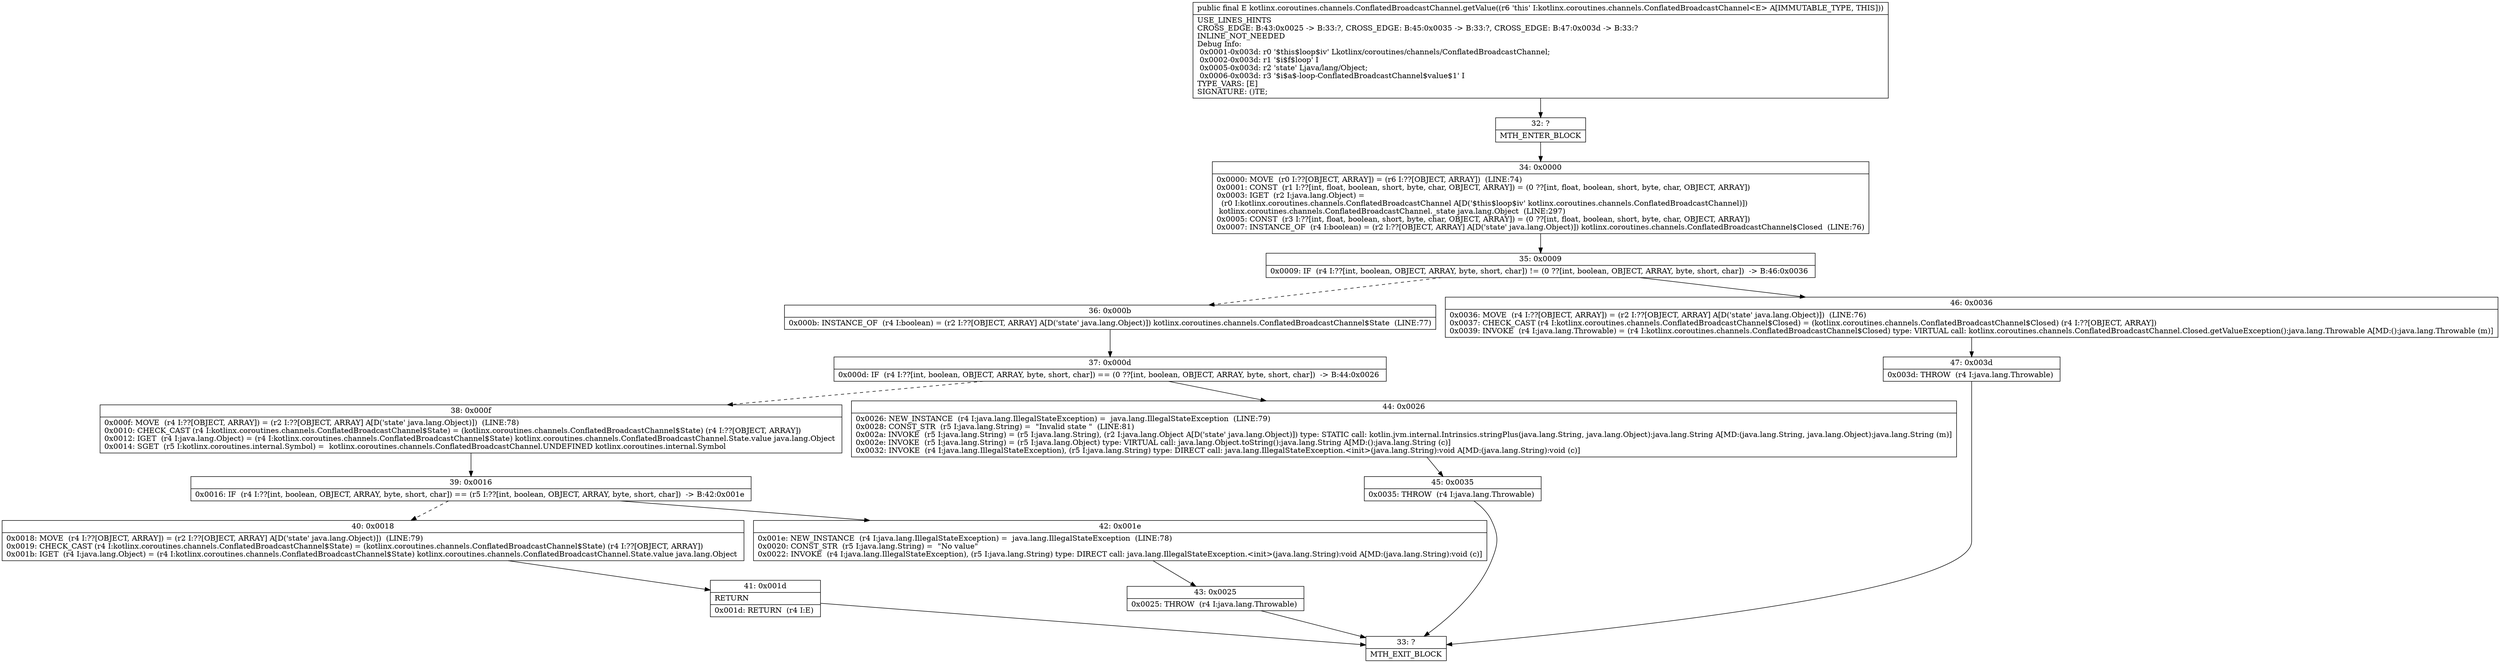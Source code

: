 digraph "CFG forkotlinx.coroutines.channels.ConflatedBroadcastChannel.getValue()Ljava\/lang\/Object;" {
Node_32 [shape=record,label="{32\:\ ?|MTH_ENTER_BLOCK\l}"];
Node_34 [shape=record,label="{34\:\ 0x0000|0x0000: MOVE  (r0 I:??[OBJECT, ARRAY]) = (r6 I:??[OBJECT, ARRAY])  (LINE:74)\l0x0001: CONST  (r1 I:??[int, float, boolean, short, byte, char, OBJECT, ARRAY]) = (0 ??[int, float, boolean, short, byte, char, OBJECT, ARRAY]) \l0x0003: IGET  (r2 I:java.lang.Object) = \l  (r0 I:kotlinx.coroutines.channels.ConflatedBroadcastChannel A[D('$this$loop$iv' kotlinx.coroutines.channels.ConflatedBroadcastChannel)])\l kotlinx.coroutines.channels.ConflatedBroadcastChannel._state java.lang.Object  (LINE:297)\l0x0005: CONST  (r3 I:??[int, float, boolean, short, byte, char, OBJECT, ARRAY]) = (0 ??[int, float, boolean, short, byte, char, OBJECT, ARRAY]) \l0x0007: INSTANCE_OF  (r4 I:boolean) = (r2 I:??[OBJECT, ARRAY] A[D('state' java.lang.Object)]) kotlinx.coroutines.channels.ConflatedBroadcastChannel$Closed  (LINE:76)\l}"];
Node_35 [shape=record,label="{35\:\ 0x0009|0x0009: IF  (r4 I:??[int, boolean, OBJECT, ARRAY, byte, short, char]) != (0 ??[int, boolean, OBJECT, ARRAY, byte, short, char])  \-\> B:46:0x0036 \l}"];
Node_36 [shape=record,label="{36\:\ 0x000b|0x000b: INSTANCE_OF  (r4 I:boolean) = (r2 I:??[OBJECT, ARRAY] A[D('state' java.lang.Object)]) kotlinx.coroutines.channels.ConflatedBroadcastChannel$State  (LINE:77)\l}"];
Node_37 [shape=record,label="{37\:\ 0x000d|0x000d: IF  (r4 I:??[int, boolean, OBJECT, ARRAY, byte, short, char]) == (0 ??[int, boolean, OBJECT, ARRAY, byte, short, char])  \-\> B:44:0x0026 \l}"];
Node_38 [shape=record,label="{38\:\ 0x000f|0x000f: MOVE  (r4 I:??[OBJECT, ARRAY]) = (r2 I:??[OBJECT, ARRAY] A[D('state' java.lang.Object)])  (LINE:78)\l0x0010: CHECK_CAST (r4 I:kotlinx.coroutines.channels.ConflatedBroadcastChannel$State) = (kotlinx.coroutines.channels.ConflatedBroadcastChannel$State) (r4 I:??[OBJECT, ARRAY]) \l0x0012: IGET  (r4 I:java.lang.Object) = (r4 I:kotlinx.coroutines.channels.ConflatedBroadcastChannel$State) kotlinx.coroutines.channels.ConflatedBroadcastChannel.State.value java.lang.Object \l0x0014: SGET  (r5 I:kotlinx.coroutines.internal.Symbol) =  kotlinx.coroutines.channels.ConflatedBroadcastChannel.UNDEFINED kotlinx.coroutines.internal.Symbol \l}"];
Node_39 [shape=record,label="{39\:\ 0x0016|0x0016: IF  (r4 I:??[int, boolean, OBJECT, ARRAY, byte, short, char]) == (r5 I:??[int, boolean, OBJECT, ARRAY, byte, short, char])  \-\> B:42:0x001e \l}"];
Node_40 [shape=record,label="{40\:\ 0x0018|0x0018: MOVE  (r4 I:??[OBJECT, ARRAY]) = (r2 I:??[OBJECT, ARRAY] A[D('state' java.lang.Object)])  (LINE:79)\l0x0019: CHECK_CAST (r4 I:kotlinx.coroutines.channels.ConflatedBroadcastChannel$State) = (kotlinx.coroutines.channels.ConflatedBroadcastChannel$State) (r4 I:??[OBJECT, ARRAY]) \l0x001b: IGET  (r4 I:java.lang.Object) = (r4 I:kotlinx.coroutines.channels.ConflatedBroadcastChannel$State) kotlinx.coroutines.channels.ConflatedBroadcastChannel.State.value java.lang.Object \l}"];
Node_41 [shape=record,label="{41\:\ 0x001d|RETURN\l|0x001d: RETURN  (r4 I:E) \l}"];
Node_33 [shape=record,label="{33\:\ ?|MTH_EXIT_BLOCK\l}"];
Node_42 [shape=record,label="{42\:\ 0x001e|0x001e: NEW_INSTANCE  (r4 I:java.lang.IllegalStateException) =  java.lang.IllegalStateException  (LINE:78)\l0x0020: CONST_STR  (r5 I:java.lang.String) =  \"No value\" \l0x0022: INVOKE  (r4 I:java.lang.IllegalStateException), (r5 I:java.lang.String) type: DIRECT call: java.lang.IllegalStateException.\<init\>(java.lang.String):void A[MD:(java.lang.String):void (c)]\l}"];
Node_43 [shape=record,label="{43\:\ 0x0025|0x0025: THROW  (r4 I:java.lang.Throwable) \l}"];
Node_44 [shape=record,label="{44\:\ 0x0026|0x0026: NEW_INSTANCE  (r4 I:java.lang.IllegalStateException) =  java.lang.IllegalStateException  (LINE:79)\l0x0028: CONST_STR  (r5 I:java.lang.String) =  \"Invalid state \"  (LINE:81)\l0x002a: INVOKE  (r5 I:java.lang.String) = (r5 I:java.lang.String), (r2 I:java.lang.Object A[D('state' java.lang.Object)]) type: STATIC call: kotlin.jvm.internal.Intrinsics.stringPlus(java.lang.String, java.lang.Object):java.lang.String A[MD:(java.lang.String, java.lang.Object):java.lang.String (m)]\l0x002e: INVOKE  (r5 I:java.lang.String) = (r5 I:java.lang.Object) type: VIRTUAL call: java.lang.Object.toString():java.lang.String A[MD:():java.lang.String (c)]\l0x0032: INVOKE  (r4 I:java.lang.IllegalStateException), (r5 I:java.lang.String) type: DIRECT call: java.lang.IllegalStateException.\<init\>(java.lang.String):void A[MD:(java.lang.String):void (c)]\l}"];
Node_45 [shape=record,label="{45\:\ 0x0035|0x0035: THROW  (r4 I:java.lang.Throwable) \l}"];
Node_46 [shape=record,label="{46\:\ 0x0036|0x0036: MOVE  (r4 I:??[OBJECT, ARRAY]) = (r2 I:??[OBJECT, ARRAY] A[D('state' java.lang.Object)])  (LINE:76)\l0x0037: CHECK_CAST (r4 I:kotlinx.coroutines.channels.ConflatedBroadcastChannel$Closed) = (kotlinx.coroutines.channels.ConflatedBroadcastChannel$Closed) (r4 I:??[OBJECT, ARRAY]) \l0x0039: INVOKE  (r4 I:java.lang.Throwable) = (r4 I:kotlinx.coroutines.channels.ConflatedBroadcastChannel$Closed) type: VIRTUAL call: kotlinx.coroutines.channels.ConflatedBroadcastChannel.Closed.getValueException():java.lang.Throwable A[MD:():java.lang.Throwable (m)]\l}"];
Node_47 [shape=record,label="{47\:\ 0x003d|0x003d: THROW  (r4 I:java.lang.Throwable) \l}"];
MethodNode[shape=record,label="{public final E kotlinx.coroutines.channels.ConflatedBroadcastChannel.getValue((r6 'this' I:kotlinx.coroutines.channels.ConflatedBroadcastChannel\<E\> A[IMMUTABLE_TYPE, THIS]))  | USE_LINES_HINTS\lCROSS_EDGE: B:43:0x0025 \-\> B:33:?, CROSS_EDGE: B:45:0x0035 \-\> B:33:?, CROSS_EDGE: B:47:0x003d \-\> B:33:?\lINLINE_NOT_NEEDED\lDebug Info:\l  0x0001\-0x003d: r0 '$this$loop$iv' Lkotlinx\/coroutines\/channels\/ConflatedBroadcastChannel;\l  0x0002\-0x003d: r1 '$i$f$loop' I\l  0x0005\-0x003d: r2 'state' Ljava\/lang\/Object;\l  0x0006\-0x003d: r3 '$i$a$\-loop\-ConflatedBroadcastChannel$value$1' I\lTYPE_VARS: [E]\lSIGNATURE: ()TE;\l}"];
MethodNode -> Node_32;Node_32 -> Node_34;
Node_34 -> Node_35;
Node_35 -> Node_36[style=dashed];
Node_35 -> Node_46;
Node_36 -> Node_37;
Node_37 -> Node_38[style=dashed];
Node_37 -> Node_44;
Node_38 -> Node_39;
Node_39 -> Node_40[style=dashed];
Node_39 -> Node_42;
Node_40 -> Node_41;
Node_41 -> Node_33;
Node_42 -> Node_43;
Node_43 -> Node_33;
Node_44 -> Node_45;
Node_45 -> Node_33;
Node_46 -> Node_47;
Node_47 -> Node_33;
}


